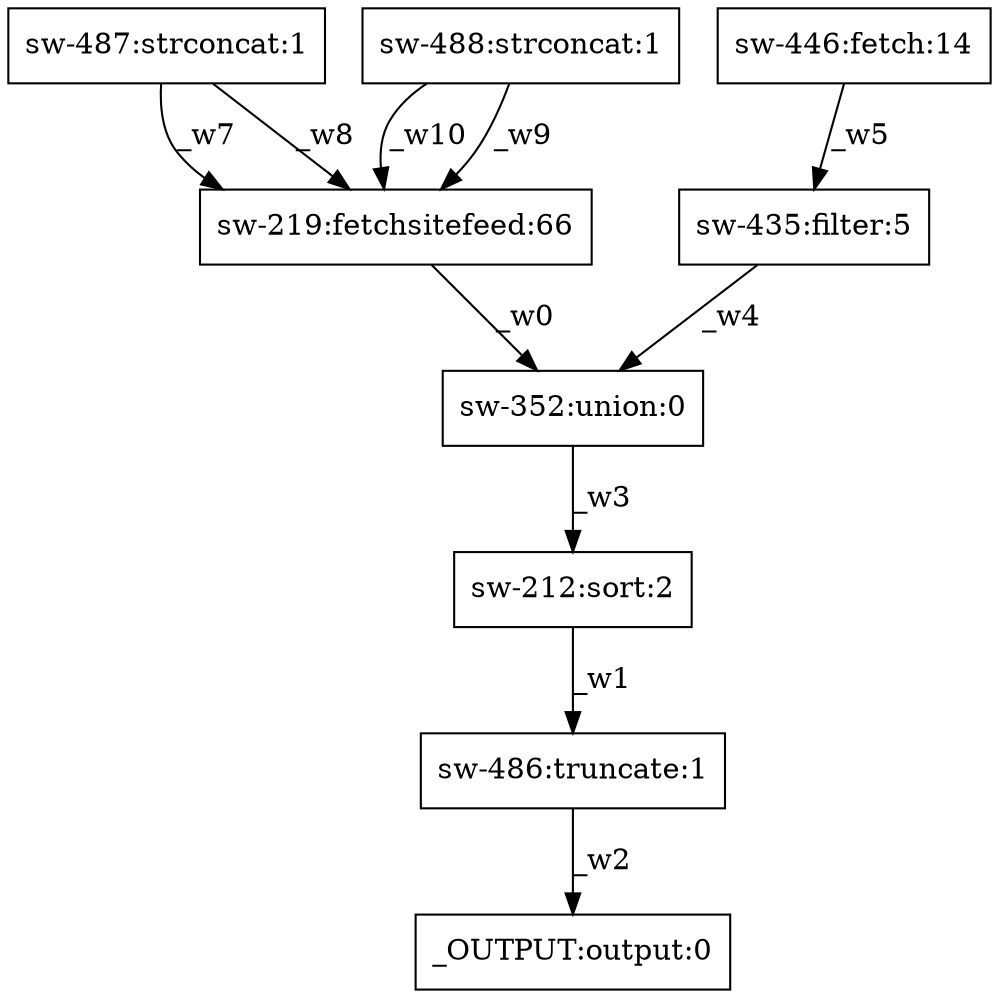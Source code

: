 digraph test1 { node [shape=box] "sw-487" [label="sw-487:strconcat:1"];"sw-212" [label="sw-212:sort:2"];"sw-352" [label="sw-352:union:0"];"_OUTPUT" [label="_OUTPUT:output:0"];"sw-435" [label="sw-435:filter:5"];"sw-219" [label="sw-219:fetchsitefeed:66"];"sw-446" [label="sw-446:fetch:14"];"sw-488" [label="sw-488:strconcat:1"];"sw-486" [label="sw-486:truncate:1"];"sw-219" -> "sw-352" [label="_w0"];"sw-212" -> "sw-486" [label="_w1"];"sw-486" -> "_OUTPUT" [label="_w2"];"sw-352" -> "sw-212" [label="_w3"];"sw-435" -> "sw-352" [label="_w4"];"sw-446" -> "sw-435" [label="_w5"];"sw-487" -> "sw-219" [label="_w7"];"sw-487" -> "sw-219" [label="_w8"];"sw-488" -> "sw-219" [label="_w9"];"sw-488" -> "sw-219" [label="_w10"];}